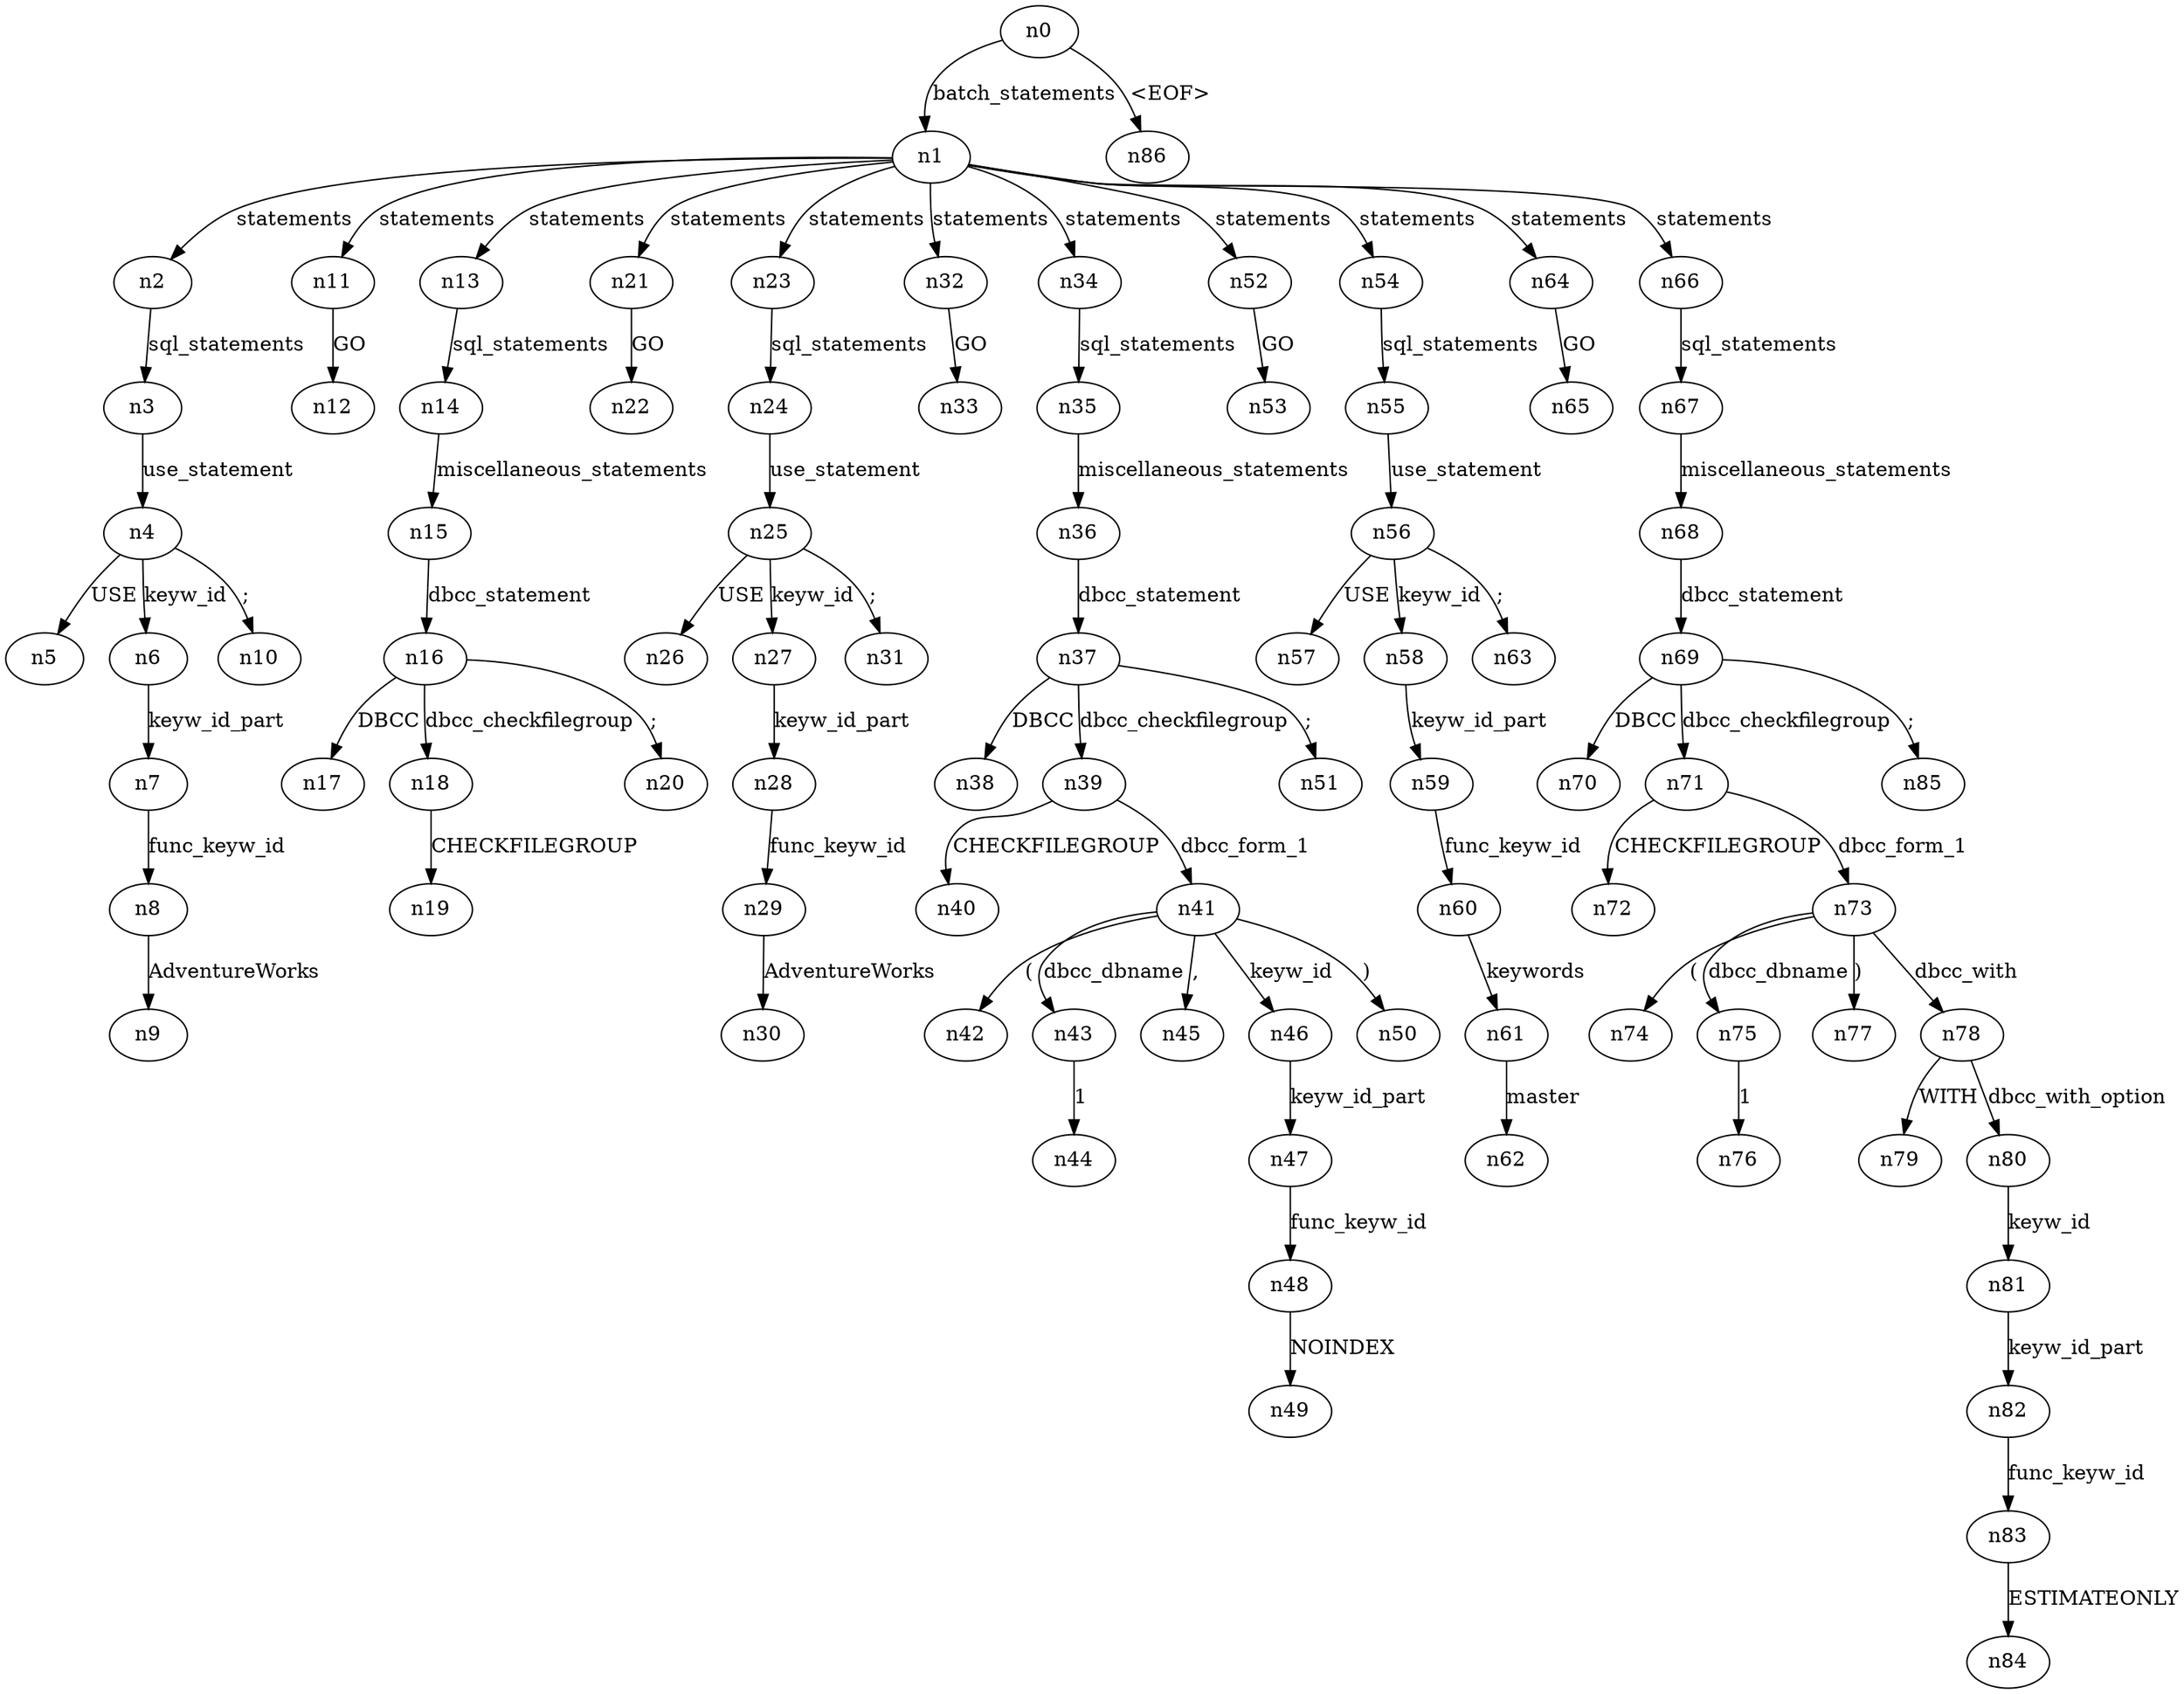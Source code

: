 digraph ParseTree {
  n0 -> n1 [label="batch_statements"];
  n1 -> n2 [label="statements"];
  n2 -> n3 [label="sql_statements"];
  n3 -> n4 [label="use_statement"];
  n4 -> n5 [label="USE"];
  n4 -> n6 [label="keyw_id"];
  n6 -> n7 [label="keyw_id_part"];
  n7 -> n8 [label="func_keyw_id"];
  n8 -> n9 [label="AdventureWorks"];
  n4 -> n10 [label=";"];
  n1 -> n11 [label="statements"];
  n11 -> n12 [label="GO"];
  n1 -> n13 [label="statements"];
  n13 -> n14 [label="sql_statements"];
  n14 -> n15 [label="miscellaneous_statements"];
  n15 -> n16 [label="dbcc_statement"];
  n16 -> n17 [label="DBCC"];
  n16 -> n18 [label="dbcc_checkfilegroup"];
  n18 -> n19 [label="CHECKFILEGROUP"];
  n16 -> n20 [label=";"];
  n1 -> n21 [label="statements"];
  n21 -> n22 [label="GO"];
  n1 -> n23 [label="statements"];
  n23 -> n24 [label="sql_statements"];
  n24 -> n25 [label="use_statement"];
  n25 -> n26 [label="USE"];
  n25 -> n27 [label="keyw_id"];
  n27 -> n28 [label="keyw_id_part"];
  n28 -> n29 [label="func_keyw_id"];
  n29 -> n30 [label="AdventureWorks"];
  n25 -> n31 [label=";"];
  n1 -> n32 [label="statements"];
  n32 -> n33 [label="GO"];
  n1 -> n34 [label="statements"];
  n34 -> n35 [label="sql_statements"];
  n35 -> n36 [label="miscellaneous_statements"];
  n36 -> n37 [label="dbcc_statement"];
  n37 -> n38 [label="DBCC"];
  n37 -> n39 [label="dbcc_checkfilegroup"];
  n39 -> n40 [label="CHECKFILEGROUP"];
  n39 -> n41 [label="dbcc_form_1"];
  n41 -> n42 [label="("];
  n41 -> n43 [label="dbcc_dbname"];
  n43 -> n44 [label="1"];
  n41 -> n45 [label=","];
  n41 -> n46 [label="keyw_id"];
  n46 -> n47 [label="keyw_id_part"];
  n47 -> n48 [label="func_keyw_id"];
  n48 -> n49 [label="NOINDEX"];
  n41 -> n50 [label=")"];
  n37 -> n51 [label=";"];
  n1 -> n52 [label="statements"];
  n52 -> n53 [label="GO"];
  n1 -> n54 [label="statements"];
  n54 -> n55 [label="sql_statements"];
  n55 -> n56 [label="use_statement"];
  n56 -> n57 [label="USE"];
  n56 -> n58 [label="keyw_id"];
  n58 -> n59 [label="keyw_id_part"];
  n59 -> n60 [label="func_keyw_id"];
  n60 -> n61 [label="keywords"];
  n61 -> n62 [label="master"];
  n56 -> n63 [label=";"];
  n1 -> n64 [label="statements"];
  n64 -> n65 [label="GO"];
  n1 -> n66 [label="statements"];
  n66 -> n67 [label="sql_statements"];
  n67 -> n68 [label="miscellaneous_statements"];
  n68 -> n69 [label="dbcc_statement"];
  n69 -> n70 [label="DBCC"];
  n69 -> n71 [label="dbcc_checkfilegroup"];
  n71 -> n72 [label="CHECKFILEGROUP"];
  n71 -> n73 [label="dbcc_form_1"];
  n73 -> n74 [label="("];
  n73 -> n75 [label="dbcc_dbname"];
  n75 -> n76 [label="1"];
  n73 -> n77 [label=")"];
  n73 -> n78 [label="dbcc_with"];
  n78 -> n79 [label="WITH"];
  n78 -> n80 [label="dbcc_with_option"];
  n80 -> n81 [label="keyw_id"];
  n81 -> n82 [label="keyw_id_part"];
  n82 -> n83 [label="func_keyw_id"];
  n83 -> n84 [label="ESTIMATEONLY"];
  n69 -> n85 [label=";"];
  n0 -> n86 [label="<EOF>"];
}